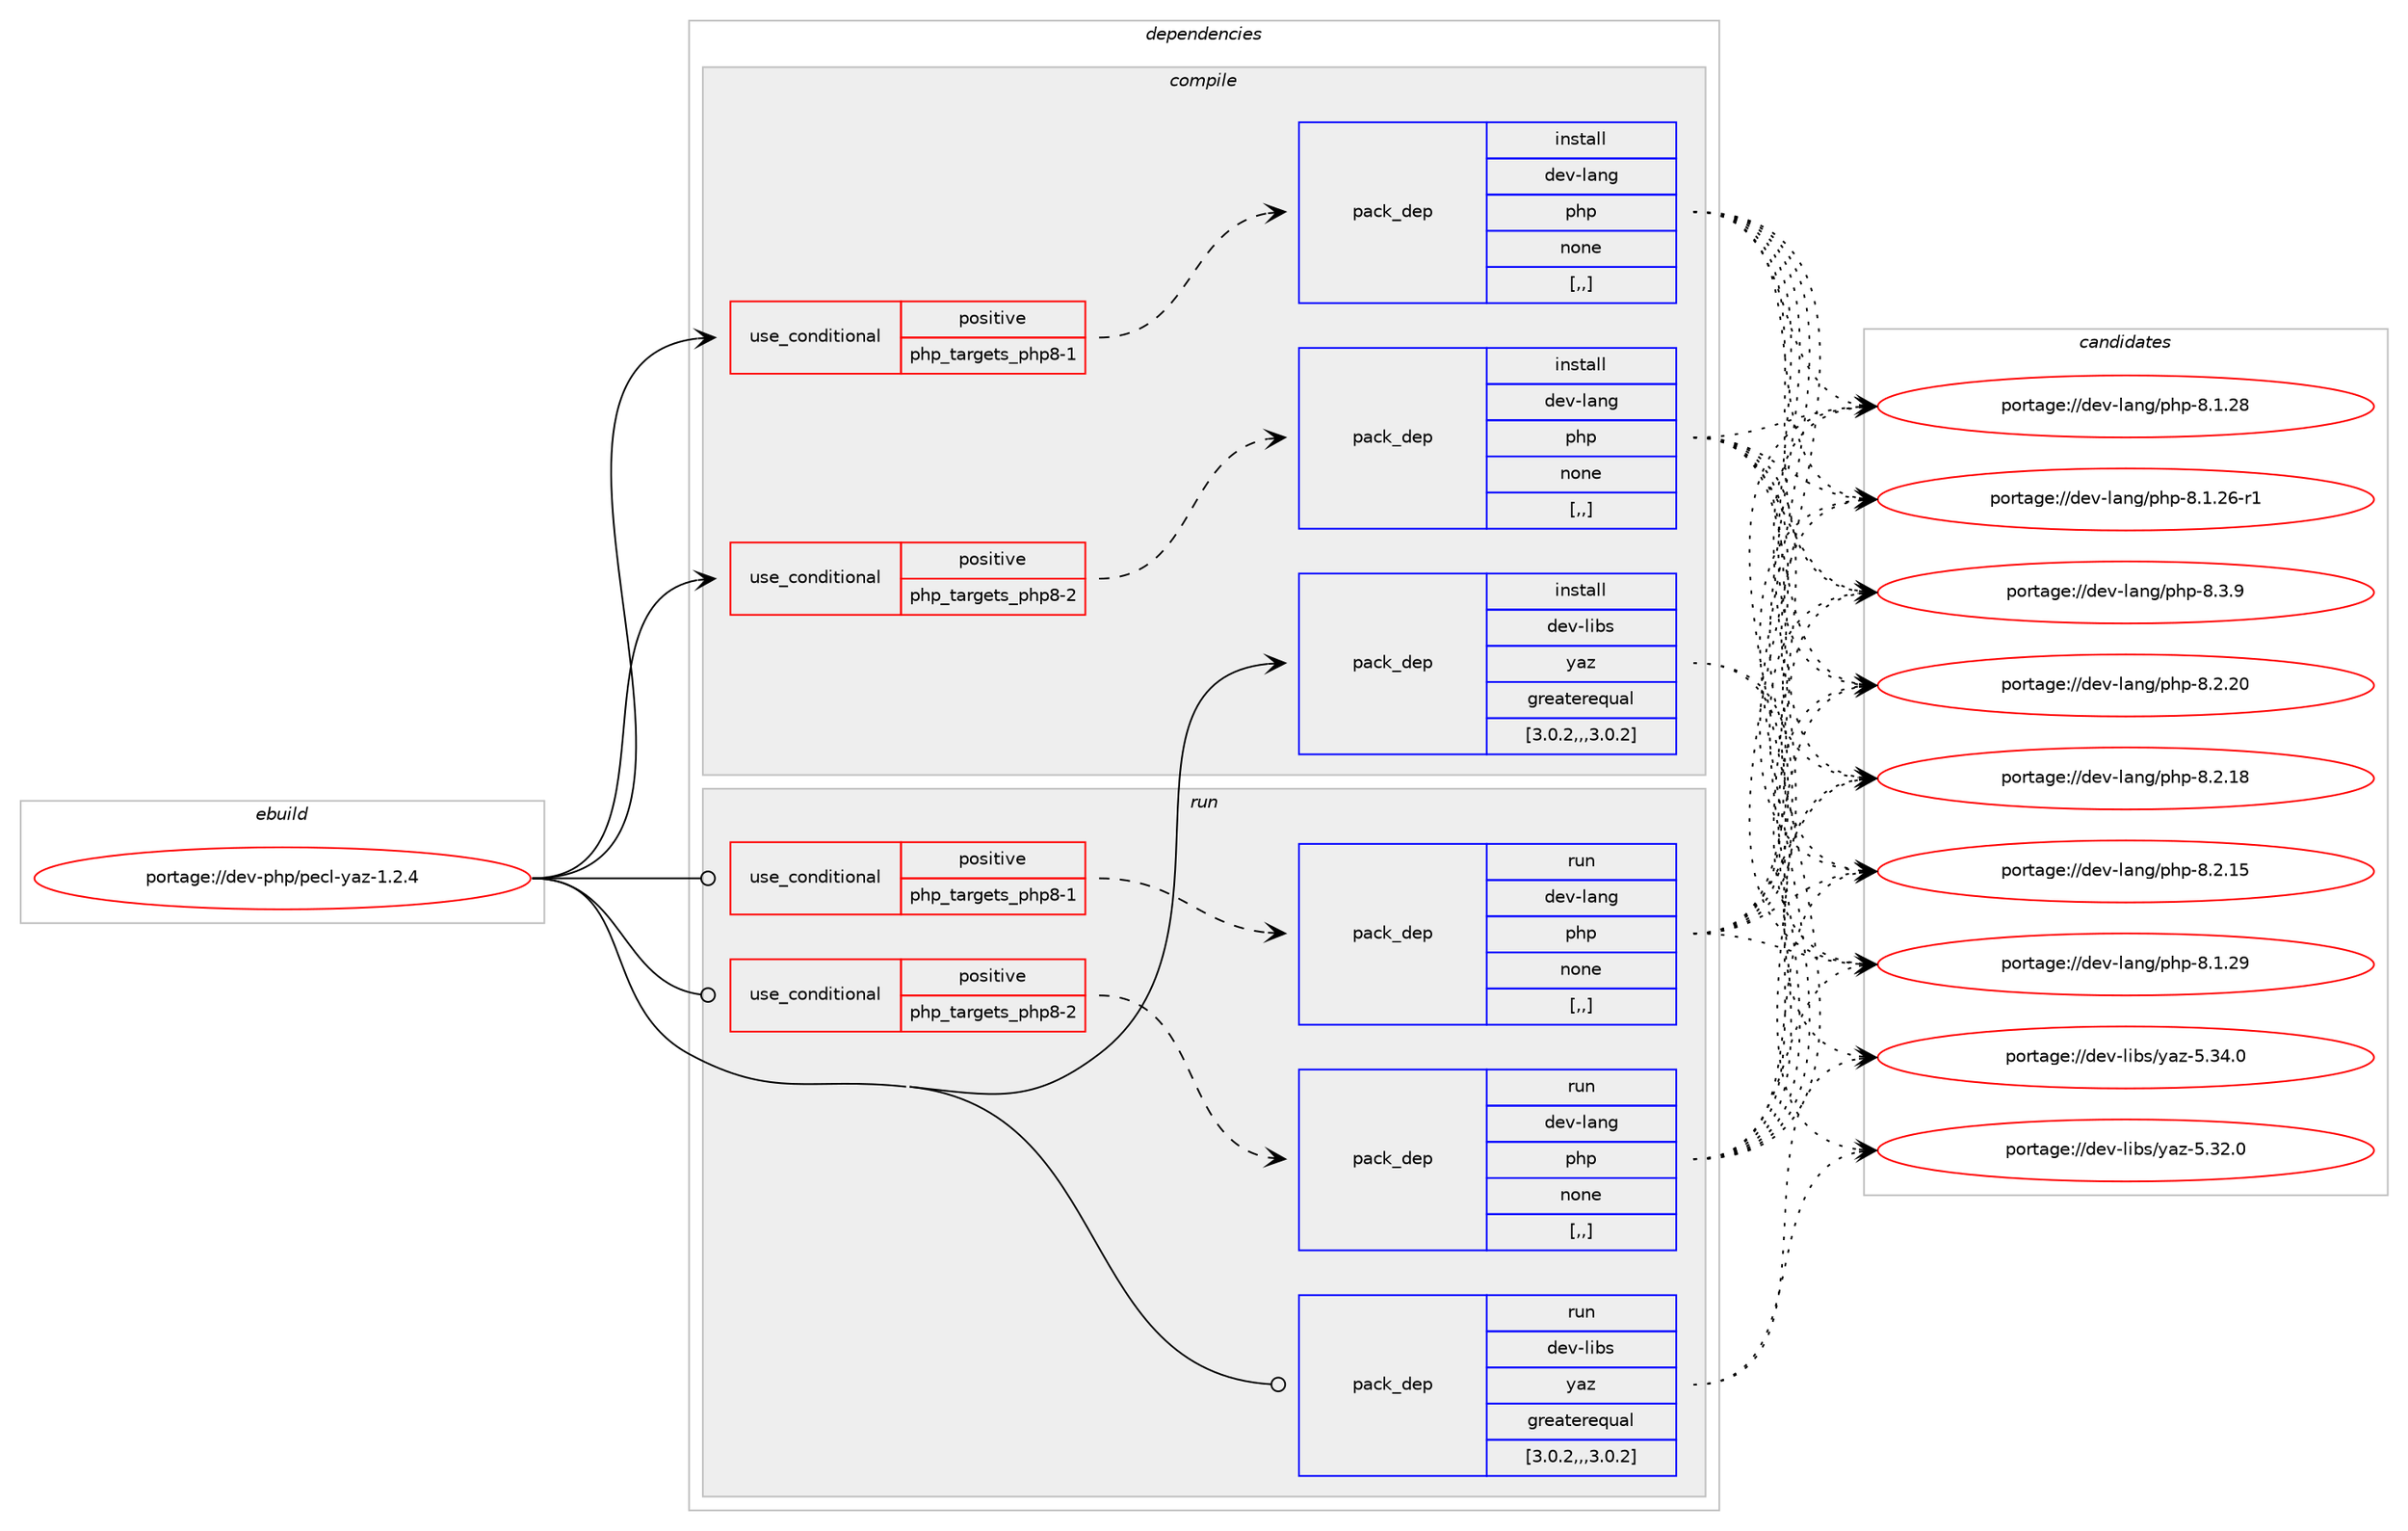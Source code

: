 digraph prolog {

# *************
# Graph options
# *************

newrank=true;
concentrate=true;
compound=true;
graph [rankdir=LR,fontname=Helvetica,fontsize=10,ranksep=1.5];#, ranksep=2.5, nodesep=0.2];
edge  [arrowhead=vee];
node  [fontname=Helvetica,fontsize=10];

# **********
# The ebuild
# **********

subgraph cluster_leftcol {
color=gray;
rank=same;
label=<<i>ebuild</i>>;
id [label="portage://dev-php/pecl-yaz-1.2.4", color=red, width=4, href="../dev-php/pecl-yaz-1.2.4.svg"];
}

# ****************
# The dependencies
# ****************

subgraph cluster_midcol {
color=gray;
label=<<i>dependencies</i>>;
subgraph cluster_compile {
fillcolor="#eeeeee";
style=filled;
label=<<i>compile</i>>;
subgraph cond30096 {
dependency139561 [label=<<TABLE BORDER="0" CELLBORDER="1" CELLSPACING="0" CELLPADDING="4"><TR><TD ROWSPAN="3" CELLPADDING="10">use_conditional</TD></TR><TR><TD>positive</TD></TR><TR><TD>php_targets_php8-1</TD></TR></TABLE>>, shape=none, color=red];
subgraph pack108237 {
dependency139562 [label=<<TABLE BORDER="0" CELLBORDER="1" CELLSPACING="0" CELLPADDING="4" WIDTH="220"><TR><TD ROWSPAN="6" CELLPADDING="30">pack_dep</TD></TR><TR><TD WIDTH="110">install</TD></TR><TR><TD>dev-lang</TD></TR><TR><TD>php</TD></TR><TR><TD>none</TD></TR><TR><TD>[,,]</TD></TR></TABLE>>, shape=none, color=blue];
}
dependency139561:e -> dependency139562:w [weight=20,style="dashed",arrowhead="vee"];
}
id:e -> dependency139561:w [weight=20,style="solid",arrowhead="vee"];
subgraph cond30097 {
dependency139563 [label=<<TABLE BORDER="0" CELLBORDER="1" CELLSPACING="0" CELLPADDING="4"><TR><TD ROWSPAN="3" CELLPADDING="10">use_conditional</TD></TR><TR><TD>positive</TD></TR><TR><TD>php_targets_php8-2</TD></TR></TABLE>>, shape=none, color=red];
subgraph pack108238 {
dependency139564 [label=<<TABLE BORDER="0" CELLBORDER="1" CELLSPACING="0" CELLPADDING="4" WIDTH="220"><TR><TD ROWSPAN="6" CELLPADDING="30">pack_dep</TD></TR><TR><TD WIDTH="110">install</TD></TR><TR><TD>dev-lang</TD></TR><TR><TD>php</TD></TR><TR><TD>none</TD></TR><TR><TD>[,,]</TD></TR></TABLE>>, shape=none, color=blue];
}
dependency139563:e -> dependency139564:w [weight=20,style="dashed",arrowhead="vee"];
}
id:e -> dependency139563:w [weight=20,style="solid",arrowhead="vee"];
subgraph pack108239 {
dependency139565 [label=<<TABLE BORDER="0" CELLBORDER="1" CELLSPACING="0" CELLPADDING="4" WIDTH="220"><TR><TD ROWSPAN="6" CELLPADDING="30">pack_dep</TD></TR><TR><TD WIDTH="110">install</TD></TR><TR><TD>dev-libs</TD></TR><TR><TD>yaz</TD></TR><TR><TD>greaterequal</TD></TR><TR><TD>[3.0.2,,,3.0.2]</TD></TR></TABLE>>, shape=none, color=blue];
}
id:e -> dependency139565:w [weight=20,style="solid",arrowhead="vee"];
}
subgraph cluster_compileandrun {
fillcolor="#eeeeee";
style=filled;
label=<<i>compile and run</i>>;
}
subgraph cluster_run {
fillcolor="#eeeeee";
style=filled;
label=<<i>run</i>>;
subgraph cond30098 {
dependency139566 [label=<<TABLE BORDER="0" CELLBORDER="1" CELLSPACING="0" CELLPADDING="4"><TR><TD ROWSPAN="3" CELLPADDING="10">use_conditional</TD></TR><TR><TD>positive</TD></TR><TR><TD>php_targets_php8-1</TD></TR></TABLE>>, shape=none, color=red];
subgraph pack108240 {
dependency139567 [label=<<TABLE BORDER="0" CELLBORDER="1" CELLSPACING="0" CELLPADDING="4" WIDTH="220"><TR><TD ROWSPAN="6" CELLPADDING="30">pack_dep</TD></TR><TR><TD WIDTH="110">run</TD></TR><TR><TD>dev-lang</TD></TR><TR><TD>php</TD></TR><TR><TD>none</TD></TR><TR><TD>[,,]</TD></TR></TABLE>>, shape=none, color=blue];
}
dependency139566:e -> dependency139567:w [weight=20,style="dashed",arrowhead="vee"];
}
id:e -> dependency139566:w [weight=20,style="solid",arrowhead="odot"];
subgraph cond30099 {
dependency139568 [label=<<TABLE BORDER="0" CELLBORDER="1" CELLSPACING="0" CELLPADDING="4"><TR><TD ROWSPAN="3" CELLPADDING="10">use_conditional</TD></TR><TR><TD>positive</TD></TR><TR><TD>php_targets_php8-2</TD></TR></TABLE>>, shape=none, color=red];
subgraph pack108241 {
dependency139569 [label=<<TABLE BORDER="0" CELLBORDER="1" CELLSPACING="0" CELLPADDING="4" WIDTH="220"><TR><TD ROWSPAN="6" CELLPADDING="30">pack_dep</TD></TR><TR><TD WIDTH="110">run</TD></TR><TR><TD>dev-lang</TD></TR><TR><TD>php</TD></TR><TR><TD>none</TD></TR><TR><TD>[,,]</TD></TR></TABLE>>, shape=none, color=blue];
}
dependency139568:e -> dependency139569:w [weight=20,style="dashed",arrowhead="vee"];
}
id:e -> dependency139568:w [weight=20,style="solid",arrowhead="odot"];
subgraph pack108242 {
dependency139570 [label=<<TABLE BORDER="0" CELLBORDER="1" CELLSPACING="0" CELLPADDING="4" WIDTH="220"><TR><TD ROWSPAN="6" CELLPADDING="30">pack_dep</TD></TR><TR><TD WIDTH="110">run</TD></TR><TR><TD>dev-libs</TD></TR><TR><TD>yaz</TD></TR><TR><TD>greaterequal</TD></TR><TR><TD>[3.0.2,,,3.0.2]</TD></TR></TABLE>>, shape=none, color=blue];
}
id:e -> dependency139570:w [weight=20,style="solid",arrowhead="odot"];
}
}

# **************
# The candidates
# **************

subgraph cluster_choices {
rank=same;
color=gray;
label=<<i>candidates</i>>;

subgraph choice108237 {
color=black;
nodesep=1;
choice100101118451089711010347112104112455646514657 [label="portage://dev-lang/php-8.3.9", color=red, width=4,href="../dev-lang/php-8.3.9.svg"];
choice10010111845108971101034711210411245564650465048 [label="portage://dev-lang/php-8.2.20", color=red, width=4,href="../dev-lang/php-8.2.20.svg"];
choice10010111845108971101034711210411245564650464956 [label="portage://dev-lang/php-8.2.18", color=red, width=4,href="../dev-lang/php-8.2.18.svg"];
choice10010111845108971101034711210411245564650464953 [label="portage://dev-lang/php-8.2.15", color=red, width=4,href="../dev-lang/php-8.2.15.svg"];
choice10010111845108971101034711210411245564649465057 [label="portage://dev-lang/php-8.1.29", color=red, width=4,href="../dev-lang/php-8.1.29.svg"];
choice10010111845108971101034711210411245564649465056 [label="portage://dev-lang/php-8.1.28", color=red, width=4,href="../dev-lang/php-8.1.28.svg"];
choice100101118451089711010347112104112455646494650544511449 [label="portage://dev-lang/php-8.1.26-r1", color=red, width=4,href="../dev-lang/php-8.1.26-r1.svg"];
dependency139562:e -> choice100101118451089711010347112104112455646514657:w [style=dotted,weight="100"];
dependency139562:e -> choice10010111845108971101034711210411245564650465048:w [style=dotted,weight="100"];
dependency139562:e -> choice10010111845108971101034711210411245564650464956:w [style=dotted,weight="100"];
dependency139562:e -> choice10010111845108971101034711210411245564650464953:w [style=dotted,weight="100"];
dependency139562:e -> choice10010111845108971101034711210411245564649465057:w [style=dotted,weight="100"];
dependency139562:e -> choice10010111845108971101034711210411245564649465056:w [style=dotted,weight="100"];
dependency139562:e -> choice100101118451089711010347112104112455646494650544511449:w [style=dotted,weight="100"];
}
subgraph choice108238 {
color=black;
nodesep=1;
choice100101118451089711010347112104112455646514657 [label="portage://dev-lang/php-8.3.9", color=red, width=4,href="../dev-lang/php-8.3.9.svg"];
choice10010111845108971101034711210411245564650465048 [label="portage://dev-lang/php-8.2.20", color=red, width=4,href="../dev-lang/php-8.2.20.svg"];
choice10010111845108971101034711210411245564650464956 [label="portage://dev-lang/php-8.2.18", color=red, width=4,href="../dev-lang/php-8.2.18.svg"];
choice10010111845108971101034711210411245564650464953 [label="portage://dev-lang/php-8.2.15", color=red, width=4,href="../dev-lang/php-8.2.15.svg"];
choice10010111845108971101034711210411245564649465057 [label="portage://dev-lang/php-8.1.29", color=red, width=4,href="../dev-lang/php-8.1.29.svg"];
choice10010111845108971101034711210411245564649465056 [label="portage://dev-lang/php-8.1.28", color=red, width=4,href="../dev-lang/php-8.1.28.svg"];
choice100101118451089711010347112104112455646494650544511449 [label="portage://dev-lang/php-8.1.26-r1", color=red, width=4,href="../dev-lang/php-8.1.26-r1.svg"];
dependency139564:e -> choice100101118451089711010347112104112455646514657:w [style=dotted,weight="100"];
dependency139564:e -> choice10010111845108971101034711210411245564650465048:w [style=dotted,weight="100"];
dependency139564:e -> choice10010111845108971101034711210411245564650464956:w [style=dotted,weight="100"];
dependency139564:e -> choice10010111845108971101034711210411245564650464953:w [style=dotted,weight="100"];
dependency139564:e -> choice10010111845108971101034711210411245564649465057:w [style=dotted,weight="100"];
dependency139564:e -> choice10010111845108971101034711210411245564649465056:w [style=dotted,weight="100"];
dependency139564:e -> choice100101118451089711010347112104112455646494650544511449:w [style=dotted,weight="100"];
}
subgraph choice108239 {
color=black;
nodesep=1;
choice1001011184510810598115471219712245534651524648 [label="portage://dev-libs/yaz-5.34.0", color=red, width=4,href="../dev-libs/yaz-5.34.0.svg"];
choice1001011184510810598115471219712245534651504648 [label="portage://dev-libs/yaz-5.32.0", color=red, width=4,href="../dev-libs/yaz-5.32.0.svg"];
dependency139565:e -> choice1001011184510810598115471219712245534651524648:w [style=dotted,weight="100"];
dependency139565:e -> choice1001011184510810598115471219712245534651504648:w [style=dotted,weight="100"];
}
subgraph choice108240 {
color=black;
nodesep=1;
choice100101118451089711010347112104112455646514657 [label="portage://dev-lang/php-8.3.9", color=red, width=4,href="../dev-lang/php-8.3.9.svg"];
choice10010111845108971101034711210411245564650465048 [label="portage://dev-lang/php-8.2.20", color=red, width=4,href="../dev-lang/php-8.2.20.svg"];
choice10010111845108971101034711210411245564650464956 [label="portage://dev-lang/php-8.2.18", color=red, width=4,href="../dev-lang/php-8.2.18.svg"];
choice10010111845108971101034711210411245564650464953 [label="portage://dev-lang/php-8.2.15", color=red, width=4,href="../dev-lang/php-8.2.15.svg"];
choice10010111845108971101034711210411245564649465057 [label="portage://dev-lang/php-8.1.29", color=red, width=4,href="../dev-lang/php-8.1.29.svg"];
choice10010111845108971101034711210411245564649465056 [label="portage://dev-lang/php-8.1.28", color=red, width=4,href="../dev-lang/php-8.1.28.svg"];
choice100101118451089711010347112104112455646494650544511449 [label="portage://dev-lang/php-8.1.26-r1", color=red, width=4,href="../dev-lang/php-8.1.26-r1.svg"];
dependency139567:e -> choice100101118451089711010347112104112455646514657:w [style=dotted,weight="100"];
dependency139567:e -> choice10010111845108971101034711210411245564650465048:w [style=dotted,weight="100"];
dependency139567:e -> choice10010111845108971101034711210411245564650464956:w [style=dotted,weight="100"];
dependency139567:e -> choice10010111845108971101034711210411245564650464953:w [style=dotted,weight="100"];
dependency139567:e -> choice10010111845108971101034711210411245564649465057:w [style=dotted,weight="100"];
dependency139567:e -> choice10010111845108971101034711210411245564649465056:w [style=dotted,weight="100"];
dependency139567:e -> choice100101118451089711010347112104112455646494650544511449:w [style=dotted,weight="100"];
}
subgraph choice108241 {
color=black;
nodesep=1;
choice100101118451089711010347112104112455646514657 [label="portage://dev-lang/php-8.3.9", color=red, width=4,href="../dev-lang/php-8.3.9.svg"];
choice10010111845108971101034711210411245564650465048 [label="portage://dev-lang/php-8.2.20", color=red, width=4,href="../dev-lang/php-8.2.20.svg"];
choice10010111845108971101034711210411245564650464956 [label="portage://dev-lang/php-8.2.18", color=red, width=4,href="../dev-lang/php-8.2.18.svg"];
choice10010111845108971101034711210411245564650464953 [label="portage://dev-lang/php-8.2.15", color=red, width=4,href="../dev-lang/php-8.2.15.svg"];
choice10010111845108971101034711210411245564649465057 [label="portage://dev-lang/php-8.1.29", color=red, width=4,href="../dev-lang/php-8.1.29.svg"];
choice10010111845108971101034711210411245564649465056 [label="portage://dev-lang/php-8.1.28", color=red, width=4,href="../dev-lang/php-8.1.28.svg"];
choice100101118451089711010347112104112455646494650544511449 [label="portage://dev-lang/php-8.1.26-r1", color=red, width=4,href="../dev-lang/php-8.1.26-r1.svg"];
dependency139569:e -> choice100101118451089711010347112104112455646514657:w [style=dotted,weight="100"];
dependency139569:e -> choice10010111845108971101034711210411245564650465048:w [style=dotted,weight="100"];
dependency139569:e -> choice10010111845108971101034711210411245564650464956:w [style=dotted,weight="100"];
dependency139569:e -> choice10010111845108971101034711210411245564650464953:w [style=dotted,weight="100"];
dependency139569:e -> choice10010111845108971101034711210411245564649465057:w [style=dotted,weight="100"];
dependency139569:e -> choice10010111845108971101034711210411245564649465056:w [style=dotted,weight="100"];
dependency139569:e -> choice100101118451089711010347112104112455646494650544511449:w [style=dotted,weight="100"];
}
subgraph choice108242 {
color=black;
nodesep=1;
choice1001011184510810598115471219712245534651524648 [label="portage://dev-libs/yaz-5.34.0", color=red, width=4,href="../dev-libs/yaz-5.34.0.svg"];
choice1001011184510810598115471219712245534651504648 [label="portage://dev-libs/yaz-5.32.0", color=red, width=4,href="../dev-libs/yaz-5.32.0.svg"];
dependency139570:e -> choice1001011184510810598115471219712245534651524648:w [style=dotted,weight="100"];
dependency139570:e -> choice1001011184510810598115471219712245534651504648:w [style=dotted,weight="100"];
}
}

}

